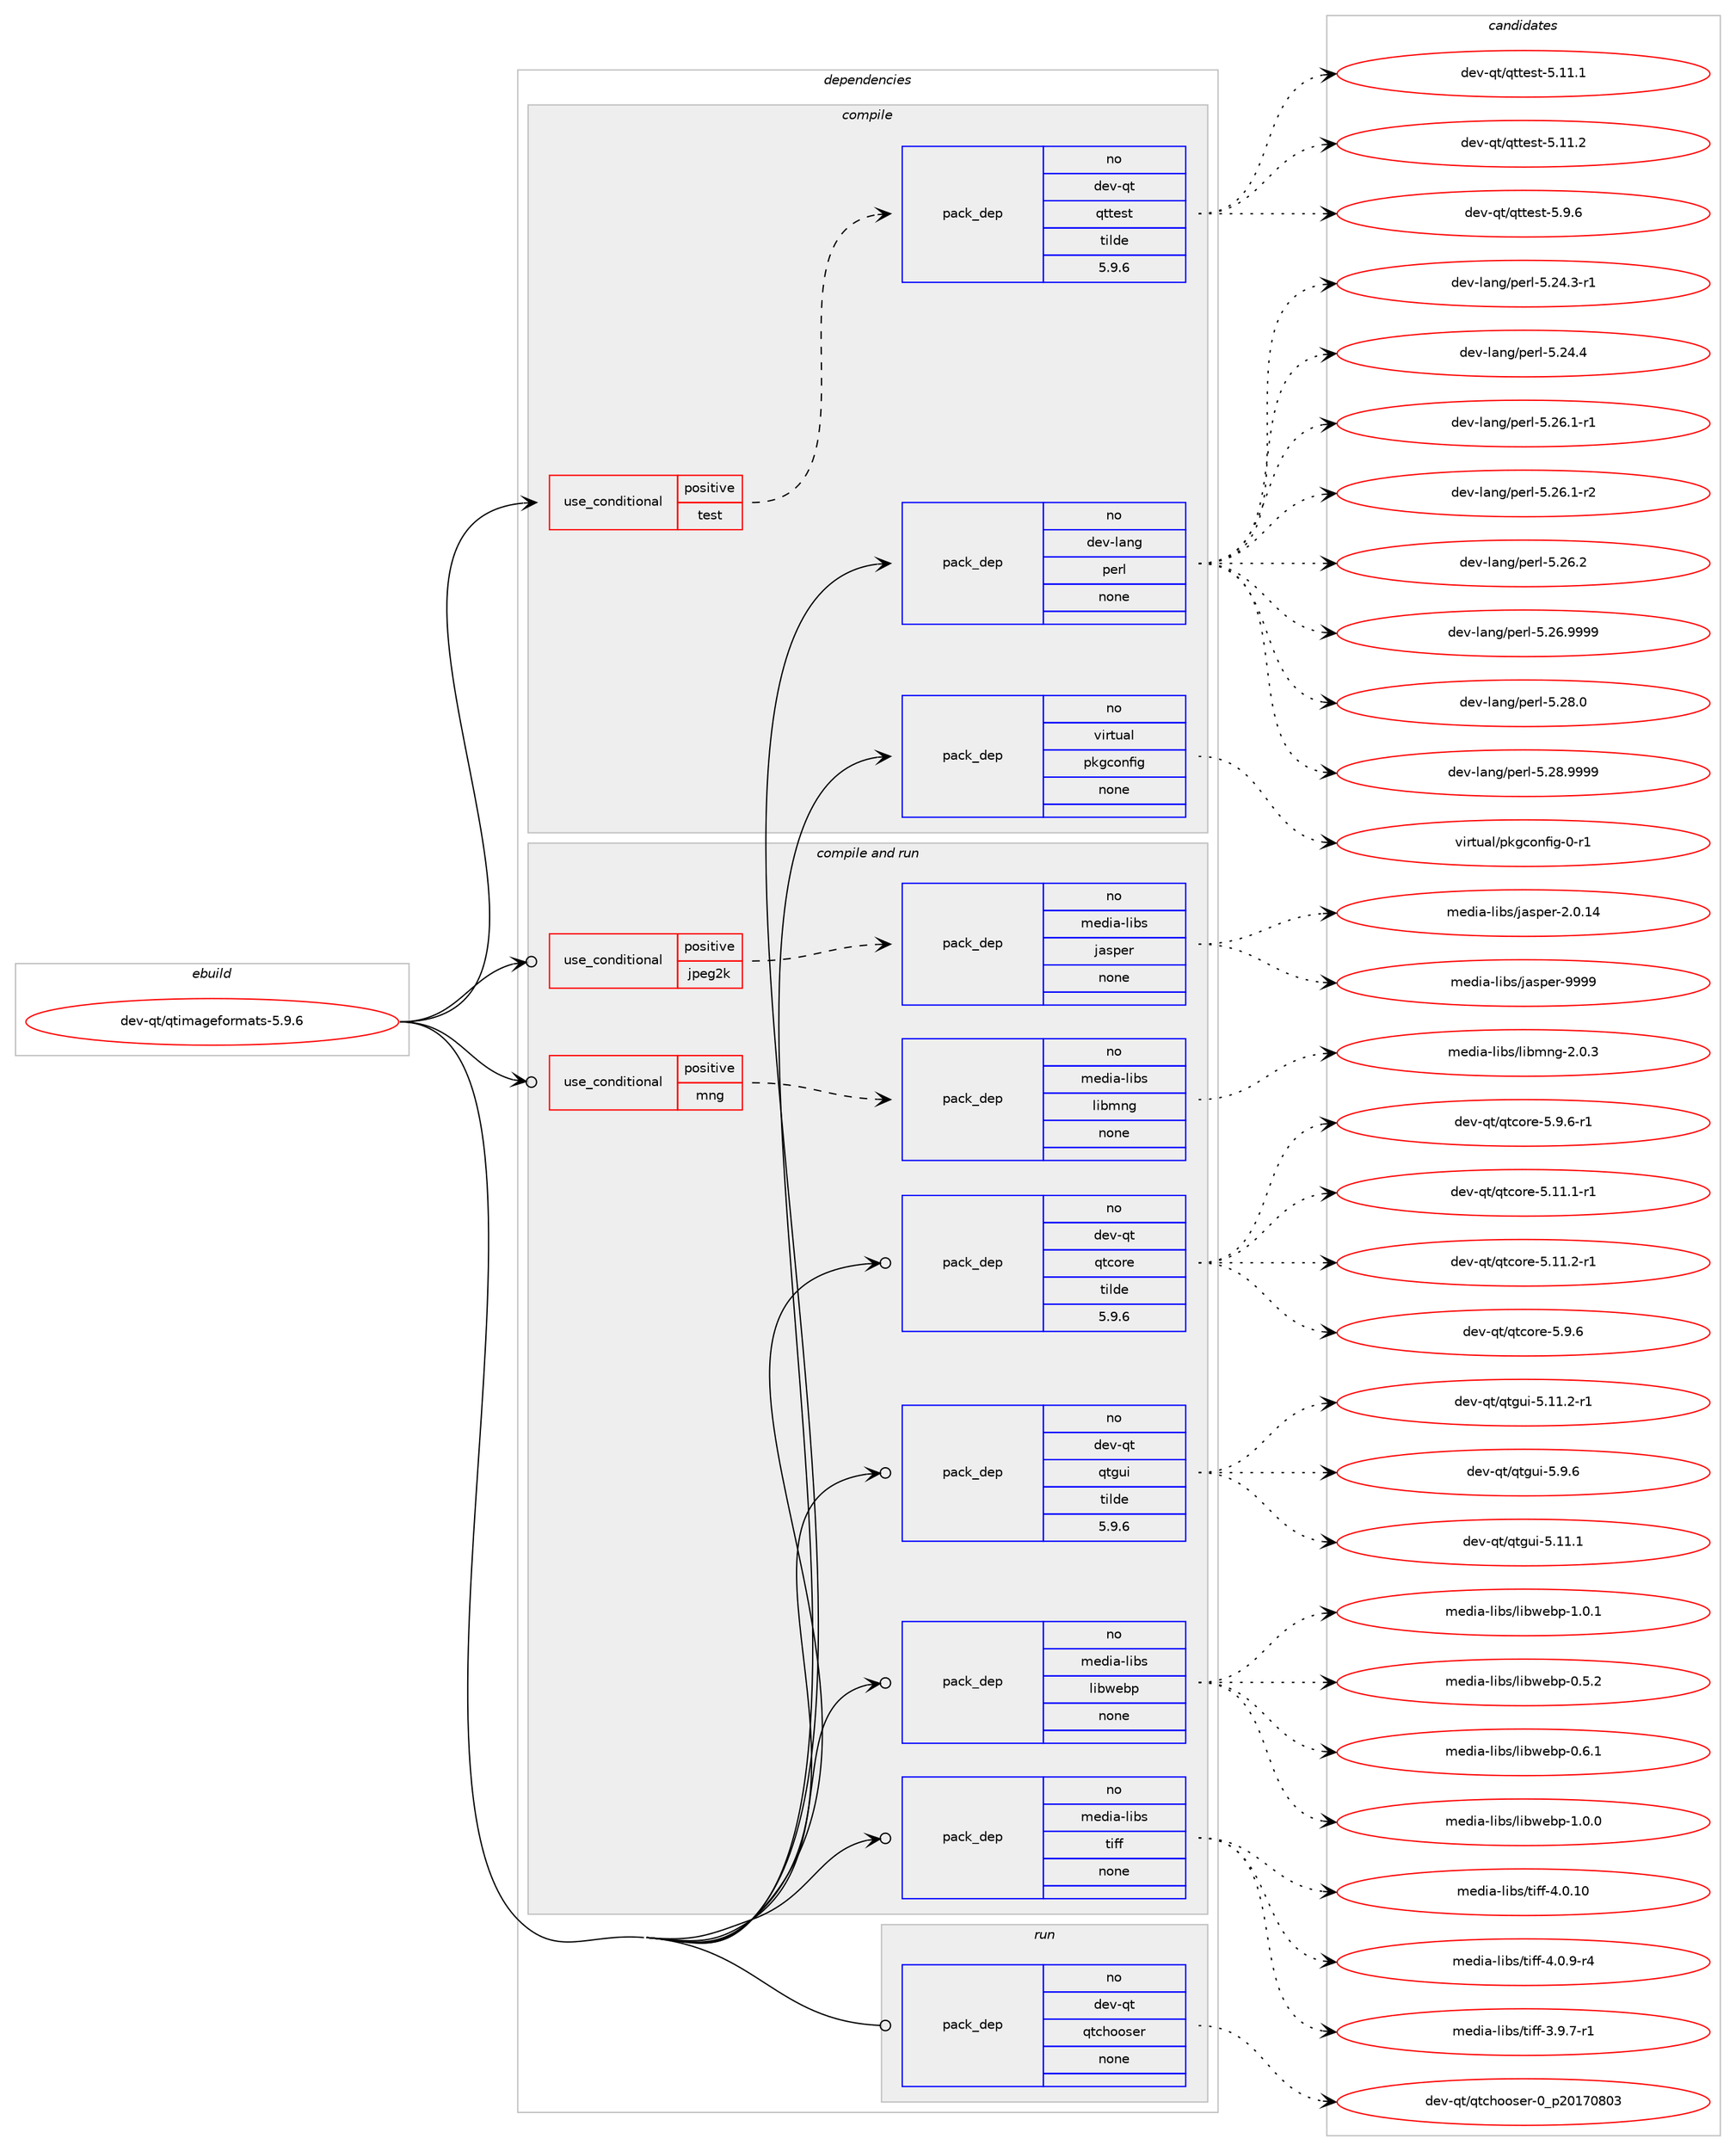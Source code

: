 digraph prolog {

# *************
# Graph options
# *************

newrank=true;
concentrate=true;
compound=true;
graph [rankdir=LR,fontname=Helvetica,fontsize=10,ranksep=1.5];#, ranksep=2.5, nodesep=0.2];
edge  [arrowhead=vee];
node  [fontname=Helvetica,fontsize=10];

# **********
# The ebuild
# **********

subgraph cluster_leftcol {
color=gray;
rank=same;
label=<<i>ebuild</i>>;
id [label="dev-qt/qtimageformats-5.9.6", color=red, width=4, href="../dev-qt/qtimageformats-5.9.6.svg"];
}

# ****************
# The dependencies
# ****************

subgraph cluster_midcol {
color=gray;
label=<<i>dependencies</i>>;
subgraph cluster_compile {
fillcolor="#eeeeee";
style=filled;
label=<<i>compile</i>>;
subgraph cond394 {
dependency2733 [label=<<TABLE BORDER="0" CELLBORDER="1" CELLSPACING="0" CELLPADDING="4"><TR><TD ROWSPAN="3" CELLPADDING="10">use_conditional</TD></TR><TR><TD>positive</TD></TR><TR><TD>test</TD></TR></TABLE>>, shape=none, color=red];
subgraph pack2253 {
dependency2734 [label=<<TABLE BORDER="0" CELLBORDER="1" CELLSPACING="0" CELLPADDING="4" WIDTH="220"><TR><TD ROWSPAN="6" CELLPADDING="30">pack_dep</TD></TR><TR><TD WIDTH="110">no</TD></TR><TR><TD>dev-qt</TD></TR><TR><TD>qttest</TD></TR><TR><TD>tilde</TD></TR><TR><TD>5.9.6</TD></TR></TABLE>>, shape=none, color=blue];
}
dependency2733:e -> dependency2734:w [weight=20,style="dashed",arrowhead="vee"];
}
id:e -> dependency2733:w [weight=20,style="solid",arrowhead="vee"];
subgraph pack2254 {
dependency2735 [label=<<TABLE BORDER="0" CELLBORDER="1" CELLSPACING="0" CELLPADDING="4" WIDTH="220"><TR><TD ROWSPAN="6" CELLPADDING="30">pack_dep</TD></TR><TR><TD WIDTH="110">no</TD></TR><TR><TD>dev-lang</TD></TR><TR><TD>perl</TD></TR><TR><TD>none</TD></TR><TR><TD></TD></TR></TABLE>>, shape=none, color=blue];
}
id:e -> dependency2735:w [weight=20,style="solid",arrowhead="vee"];
subgraph pack2255 {
dependency2736 [label=<<TABLE BORDER="0" CELLBORDER="1" CELLSPACING="0" CELLPADDING="4" WIDTH="220"><TR><TD ROWSPAN="6" CELLPADDING="30">pack_dep</TD></TR><TR><TD WIDTH="110">no</TD></TR><TR><TD>virtual</TD></TR><TR><TD>pkgconfig</TD></TR><TR><TD>none</TD></TR><TR><TD></TD></TR></TABLE>>, shape=none, color=blue];
}
id:e -> dependency2736:w [weight=20,style="solid",arrowhead="vee"];
}
subgraph cluster_compileandrun {
fillcolor="#eeeeee";
style=filled;
label=<<i>compile and run</i>>;
subgraph cond395 {
dependency2737 [label=<<TABLE BORDER="0" CELLBORDER="1" CELLSPACING="0" CELLPADDING="4"><TR><TD ROWSPAN="3" CELLPADDING="10">use_conditional</TD></TR><TR><TD>positive</TD></TR><TR><TD>jpeg2k</TD></TR></TABLE>>, shape=none, color=red];
subgraph pack2256 {
dependency2738 [label=<<TABLE BORDER="0" CELLBORDER="1" CELLSPACING="0" CELLPADDING="4" WIDTH="220"><TR><TD ROWSPAN="6" CELLPADDING="30">pack_dep</TD></TR><TR><TD WIDTH="110">no</TD></TR><TR><TD>media-libs</TD></TR><TR><TD>jasper</TD></TR><TR><TD>none</TD></TR><TR><TD></TD></TR></TABLE>>, shape=none, color=blue];
}
dependency2737:e -> dependency2738:w [weight=20,style="dashed",arrowhead="vee"];
}
id:e -> dependency2737:w [weight=20,style="solid",arrowhead="odotvee"];
subgraph cond396 {
dependency2739 [label=<<TABLE BORDER="0" CELLBORDER="1" CELLSPACING="0" CELLPADDING="4"><TR><TD ROWSPAN="3" CELLPADDING="10">use_conditional</TD></TR><TR><TD>positive</TD></TR><TR><TD>mng</TD></TR></TABLE>>, shape=none, color=red];
subgraph pack2257 {
dependency2740 [label=<<TABLE BORDER="0" CELLBORDER="1" CELLSPACING="0" CELLPADDING="4" WIDTH="220"><TR><TD ROWSPAN="6" CELLPADDING="30">pack_dep</TD></TR><TR><TD WIDTH="110">no</TD></TR><TR><TD>media-libs</TD></TR><TR><TD>libmng</TD></TR><TR><TD>none</TD></TR><TR><TD></TD></TR></TABLE>>, shape=none, color=blue];
}
dependency2739:e -> dependency2740:w [weight=20,style="dashed",arrowhead="vee"];
}
id:e -> dependency2739:w [weight=20,style="solid",arrowhead="odotvee"];
subgraph pack2258 {
dependency2741 [label=<<TABLE BORDER="0" CELLBORDER="1" CELLSPACING="0" CELLPADDING="4" WIDTH="220"><TR><TD ROWSPAN="6" CELLPADDING="30">pack_dep</TD></TR><TR><TD WIDTH="110">no</TD></TR><TR><TD>dev-qt</TD></TR><TR><TD>qtcore</TD></TR><TR><TD>tilde</TD></TR><TR><TD>5.9.6</TD></TR></TABLE>>, shape=none, color=blue];
}
id:e -> dependency2741:w [weight=20,style="solid",arrowhead="odotvee"];
subgraph pack2259 {
dependency2742 [label=<<TABLE BORDER="0" CELLBORDER="1" CELLSPACING="0" CELLPADDING="4" WIDTH="220"><TR><TD ROWSPAN="6" CELLPADDING="30">pack_dep</TD></TR><TR><TD WIDTH="110">no</TD></TR><TR><TD>dev-qt</TD></TR><TR><TD>qtgui</TD></TR><TR><TD>tilde</TD></TR><TR><TD>5.9.6</TD></TR></TABLE>>, shape=none, color=blue];
}
id:e -> dependency2742:w [weight=20,style="solid",arrowhead="odotvee"];
subgraph pack2260 {
dependency2743 [label=<<TABLE BORDER="0" CELLBORDER="1" CELLSPACING="0" CELLPADDING="4" WIDTH="220"><TR><TD ROWSPAN="6" CELLPADDING="30">pack_dep</TD></TR><TR><TD WIDTH="110">no</TD></TR><TR><TD>media-libs</TD></TR><TR><TD>libwebp</TD></TR><TR><TD>none</TD></TR><TR><TD></TD></TR></TABLE>>, shape=none, color=blue];
}
id:e -> dependency2743:w [weight=20,style="solid",arrowhead="odotvee"];
subgraph pack2261 {
dependency2744 [label=<<TABLE BORDER="0" CELLBORDER="1" CELLSPACING="0" CELLPADDING="4" WIDTH="220"><TR><TD ROWSPAN="6" CELLPADDING="30">pack_dep</TD></TR><TR><TD WIDTH="110">no</TD></TR><TR><TD>media-libs</TD></TR><TR><TD>tiff</TD></TR><TR><TD>none</TD></TR><TR><TD></TD></TR></TABLE>>, shape=none, color=blue];
}
id:e -> dependency2744:w [weight=20,style="solid",arrowhead="odotvee"];
}
subgraph cluster_run {
fillcolor="#eeeeee";
style=filled;
label=<<i>run</i>>;
subgraph pack2262 {
dependency2745 [label=<<TABLE BORDER="0" CELLBORDER="1" CELLSPACING="0" CELLPADDING="4" WIDTH="220"><TR><TD ROWSPAN="6" CELLPADDING="30">pack_dep</TD></TR><TR><TD WIDTH="110">no</TD></TR><TR><TD>dev-qt</TD></TR><TR><TD>qtchooser</TD></TR><TR><TD>none</TD></TR><TR><TD></TD></TR></TABLE>>, shape=none, color=blue];
}
id:e -> dependency2745:w [weight=20,style="solid",arrowhead="odot"];
}
}

# **************
# The candidates
# **************

subgraph cluster_choices {
rank=same;
color=gray;
label=<<i>candidates</i>>;

subgraph choice2253 {
color=black;
nodesep=1;
choice100101118451131164711311611610111511645534649494649 [label="dev-qt/qttest-5.11.1", color=red, width=4,href="../dev-qt/qttest-5.11.1.svg"];
choice100101118451131164711311611610111511645534649494650 [label="dev-qt/qttest-5.11.2", color=red, width=4,href="../dev-qt/qttest-5.11.2.svg"];
choice1001011184511311647113116116101115116455346574654 [label="dev-qt/qttest-5.9.6", color=red, width=4,href="../dev-qt/qttest-5.9.6.svg"];
dependency2734:e -> choice100101118451131164711311611610111511645534649494649:w [style=dotted,weight="100"];
dependency2734:e -> choice100101118451131164711311611610111511645534649494650:w [style=dotted,weight="100"];
dependency2734:e -> choice1001011184511311647113116116101115116455346574654:w [style=dotted,weight="100"];
}
subgraph choice2254 {
color=black;
nodesep=1;
choice100101118451089711010347112101114108455346505246514511449 [label="dev-lang/perl-5.24.3-r1", color=red, width=4,href="../dev-lang/perl-5.24.3-r1.svg"];
choice10010111845108971101034711210111410845534650524652 [label="dev-lang/perl-5.24.4", color=red, width=4,href="../dev-lang/perl-5.24.4.svg"];
choice100101118451089711010347112101114108455346505446494511449 [label="dev-lang/perl-5.26.1-r1", color=red, width=4,href="../dev-lang/perl-5.26.1-r1.svg"];
choice100101118451089711010347112101114108455346505446494511450 [label="dev-lang/perl-5.26.1-r2", color=red, width=4,href="../dev-lang/perl-5.26.1-r2.svg"];
choice10010111845108971101034711210111410845534650544650 [label="dev-lang/perl-5.26.2", color=red, width=4,href="../dev-lang/perl-5.26.2.svg"];
choice10010111845108971101034711210111410845534650544657575757 [label="dev-lang/perl-5.26.9999", color=red, width=4,href="../dev-lang/perl-5.26.9999.svg"];
choice10010111845108971101034711210111410845534650564648 [label="dev-lang/perl-5.28.0", color=red, width=4,href="../dev-lang/perl-5.28.0.svg"];
choice10010111845108971101034711210111410845534650564657575757 [label="dev-lang/perl-5.28.9999", color=red, width=4,href="../dev-lang/perl-5.28.9999.svg"];
dependency2735:e -> choice100101118451089711010347112101114108455346505246514511449:w [style=dotted,weight="100"];
dependency2735:e -> choice10010111845108971101034711210111410845534650524652:w [style=dotted,weight="100"];
dependency2735:e -> choice100101118451089711010347112101114108455346505446494511449:w [style=dotted,weight="100"];
dependency2735:e -> choice100101118451089711010347112101114108455346505446494511450:w [style=dotted,weight="100"];
dependency2735:e -> choice10010111845108971101034711210111410845534650544650:w [style=dotted,weight="100"];
dependency2735:e -> choice10010111845108971101034711210111410845534650544657575757:w [style=dotted,weight="100"];
dependency2735:e -> choice10010111845108971101034711210111410845534650564648:w [style=dotted,weight="100"];
dependency2735:e -> choice10010111845108971101034711210111410845534650564657575757:w [style=dotted,weight="100"];
}
subgraph choice2255 {
color=black;
nodesep=1;
choice11810511411611797108471121071039911111010210510345484511449 [label="virtual/pkgconfig-0-r1", color=red, width=4,href="../virtual/pkgconfig-0-r1.svg"];
dependency2736:e -> choice11810511411611797108471121071039911111010210510345484511449:w [style=dotted,weight="100"];
}
subgraph choice2256 {
color=black;
nodesep=1;
choice109101100105974510810598115471069711511210111445504648464952 [label="media-libs/jasper-2.0.14", color=red, width=4,href="../media-libs/jasper-2.0.14.svg"];
choice10910110010597451081059811547106971151121011144557575757 [label="media-libs/jasper-9999", color=red, width=4,href="../media-libs/jasper-9999.svg"];
dependency2738:e -> choice109101100105974510810598115471069711511210111445504648464952:w [style=dotted,weight="100"];
dependency2738:e -> choice10910110010597451081059811547106971151121011144557575757:w [style=dotted,weight="100"];
}
subgraph choice2257 {
color=black;
nodesep=1;
choice1091011001059745108105981154710810598109110103455046484651 [label="media-libs/libmng-2.0.3", color=red, width=4,href="../media-libs/libmng-2.0.3.svg"];
dependency2740:e -> choice1091011001059745108105981154710810598109110103455046484651:w [style=dotted,weight="100"];
}
subgraph choice2258 {
color=black;
nodesep=1;
choice100101118451131164711311699111114101455346494946494511449 [label="dev-qt/qtcore-5.11.1-r1", color=red, width=4,href="../dev-qt/qtcore-5.11.1-r1.svg"];
choice100101118451131164711311699111114101455346494946504511449 [label="dev-qt/qtcore-5.11.2-r1", color=red, width=4,href="../dev-qt/qtcore-5.11.2-r1.svg"];
choice100101118451131164711311699111114101455346574654 [label="dev-qt/qtcore-5.9.6", color=red, width=4,href="../dev-qt/qtcore-5.9.6.svg"];
choice1001011184511311647113116991111141014553465746544511449 [label="dev-qt/qtcore-5.9.6-r1", color=red, width=4,href="../dev-qt/qtcore-5.9.6-r1.svg"];
dependency2741:e -> choice100101118451131164711311699111114101455346494946494511449:w [style=dotted,weight="100"];
dependency2741:e -> choice100101118451131164711311699111114101455346494946504511449:w [style=dotted,weight="100"];
dependency2741:e -> choice100101118451131164711311699111114101455346574654:w [style=dotted,weight="100"];
dependency2741:e -> choice1001011184511311647113116991111141014553465746544511449:w [style=dotted,weight="100"];
}
subgraph choice2259 {
color=black;
nodesep=1;
choice100101118451131164711311610311710545534649494649 [label="dev-qt/qtgui-5.11.1", color=red, width=4,href="../dev-qt/qtgui-5.11.1.svg"];
choice1001011184511311647113116103117105455346494946504511449 [label="dev-qt/qtgui-5.11.2-r1", color=red, width=4,href="../dev-qt/qtgui-5.11.2-r1.svg"];
choice1001011184511311647113116103117105455346574654 [label="dev-qt/qtgui-5.9.6", color=red, width=4,href="../dev-qt/qtgui-5.9.6.svg"];
dependency2742:e -> choice100101118451131164711311610311710545534649494649:w [style=dotted,weight="100"];
dependency2742:e -> choice1001011184511311647113116103117105455346494946504511449:w [style=dotted,weight="100"];
dependency2742:e -> choice1001011184511311647113116103117105455346574654:w [style=dotted,weight="100"];
}
subgraph choice2260 {
color=black;
nodesep=1;
choice109101100105974510810598115471081059811910198112454846534650 [label="media-libs/libwebp-0.5.2", color=red, width=4,href="../media-libs/libwebp-0.5.2.svg"];
choice109101100105974510810598115471081059811910198112454846544649 [label="media-libs/libwebp-0.6.1", color=red, width=4,href="../media-libs/libwebp-0.6.1.svg"];
choice109101100105974510810598115471081059811910198112454946484648 [label="media-libs/libwebp-1.0.0", color=red, width=4,href="../media-libs/libwebp-1.0.0.svg"];
choice109101100105974510810598115471081059811910198112454946484649 [label="media-libs/libwebp-1.0.1", color=red, width=4,href="../media-libs/libwebp-1.0.1.svg"];
dependency2743:e -> choice109101100105974510810598115471081059811910198112454846534650:w [style=dotted,weight="100"];
dependency2743:e -> choice109101100105974510810598115471081059811910198112454846544649:w [style=dotted,weight="100"];
dependency2743:e -> choice109101100105974510810598115471081059811910198112454946484648:w [style=dotted,weight="100"];
dependency2743:e -> choice109101100105974510810598115471081059811910198112454946484649:w [style=dotted,weight="100"];
}
subgraph choice2261 {
color=black;
nodesep=1;
choice109101100105974510810598115471161051021024551465746554511449 [label="media-libs/tiff-3.9.7-r1", color=red, width=4,href="../media-libs/tiff-3.9.7-r1.svg"];
choice1091011001059745108105981154711610510210245524648464948 [label="media-libs/tiff-4.0.10", color=red, width=4,href="../media-libs/tiff-4.0.10.svg"];
choice109101100105974510810598115471161051021024552464846574511452 [label="media-libs/tiff-4.0.9-r4", color=red, width=4,href="../media-libs/tiff-4.0.9-r4.svg"];
dependency2744:e -> choice109101100105974510810598115471161051021024551465746554511449:w [style=dotted,weight="100"];
dependency2744:e -> choice1091011001059745108105981154711610510210245524648464948:w [style=dotted,weight="100"];
dependency2744:e -> choice109101100105974510810598115471161051021024552464846574511452:w [style=dotted,weight="100"];
}
subgraph choice2262 {
color=black;
nodesep=1;
choice1001011184511311647113116991041111111151011144548951125048495548564851 [label="dev-qt/qtchooser-0_p20170803", color=red, width=4,href="../dev-qt/qtchooser-0_p20170803.svg"];
dependency2745:e -> choice1001011184511311647113116991041111111151011144548951125048495548564851:w [style=dotted,weight="100"];
}
}

}
